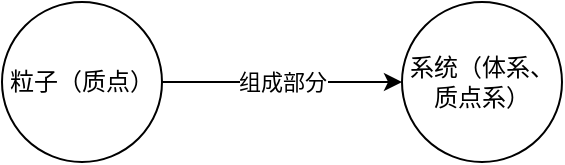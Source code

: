 <mxfile type="github" version="14.2.7">
  <diagram id="BLxNn-_saQvP-fir4wIb" name="第 1 页">
    <mxGraphModel grid="1" shadow="0" math="0" pageHeight="1169" pageWidth="827" pageScale="1" page="1" fold="1" arrows="1" connect="1" tooltips="1" guides="1" gridSize="10" dy="466" dx="782">
      <root>
        <mxCell id="0" />
        <mxCell id="1" parent="0" />
        <mxCell id="RtfoVJhTWoBrFgMv3IwM-1" value="系统（体系、质点系）" parent="1" style="ellipse;whiteSpace=wrap;html=1;aspect=fixed;rotation=0;" vertex="1">
          <mxGeometry as="geometry" y="200" x="390" width="80" height="80" />
        </mxCell>
        <mxCell id="RtfoVJhTWoBrFgMv3IwM-2" value="组成部分" parent="1" style="rounded=0;orthogonalLoop=1;jettySize=auto;html=1;exitX=1;exitY=0.5;exitDx=0;exitDy=0;entryX=0;entryY=0.5;entryDx=0;entryDy=0;" edge="1" source="RtfoVJhTWoBrFgMv3IwM-3" target="RtfoVJhTWoBrFgMv3IwM-1">
          <mxGeometry as="geometry" relative="1" />
        </mxCell>
        <mxCell id="RtfoVJhTWoBrFgMv3IwM-3" value="粒子（质点）" parent="1" style="ellipse;whiteSpace=wrap;html=1;aspect=fixed;rotation=0;" vertex="1">
          <mxGeometry as="geometry" y="200" x="190" width="80" height="80" />
        </mxCell>
      </root>
    </mxGraphModel>
  </diagram>
</mxfile>
